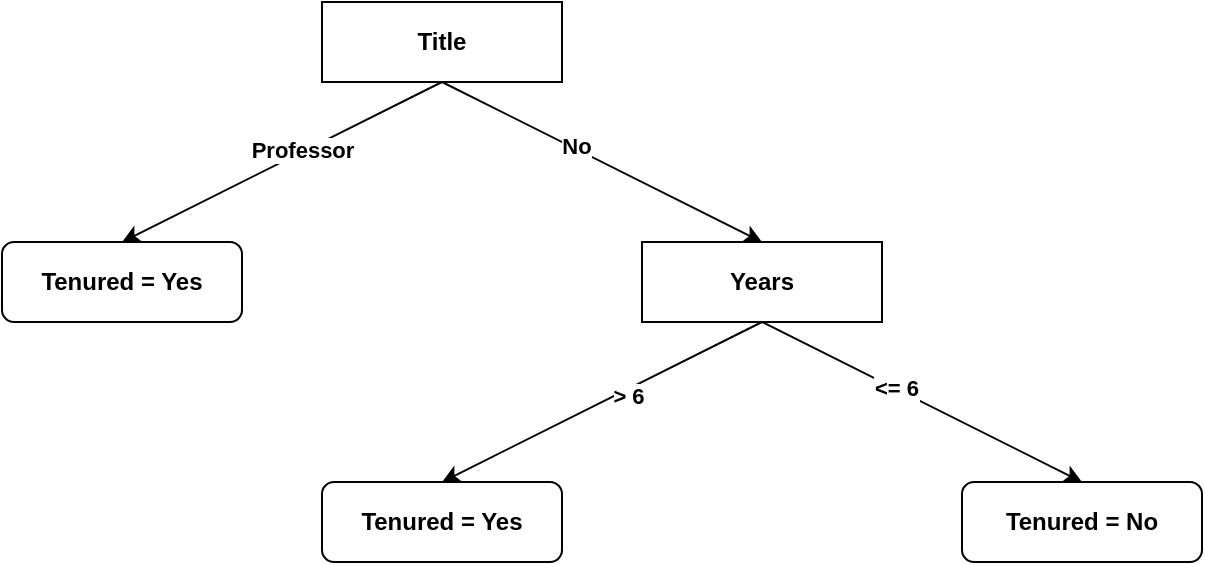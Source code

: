 <mxfile version="21.0.2" type="device"><diagram name="Page-1" id="dg8b2t1Tfan99lp6Kufi"><mxGraphModel dx="1050" dy="538" grid="1" gridSize="10" guides="1" tooltips="1" connect="1" arrows="1" fold="1" page="1" pageScale="1" pageWidth="827" pageHeight="1169" math="0" shadow="0"><root><mxCell id="0"/><mxCell id="1" parent="0"/><mxCell id="PzL8R5KFC-tXy314Vimr-1" value="&lt;b&gt;Title&lt;/b&gt;" style="rounded=0;whiteSpace=wrap;html=1;" vertex="1" parent="1"><mxGeometry x="280" y="40" width="120" height="40" as="geometry"/></mxCell><mxCell id="PzL8R5KFC-tXy314Vimr-2" value="&lt;b&gt;Years&lt;/b&gt;" style="rounded=0;whiteSpace=wrap;html=1;" vertex="1" parent="1"><mxGeometry x="440" y="160" width="120" height="40" as="geometry"/></mxCell><mxCell id="PzL8R5KFC-tXy314Vimr-3" value="&lt;b&gt;Tenured = No&lt;/b&gt;" style="rounded=1;whiteSpace=wrap;html=1;" vertex="1" parent="1"><mxGeometry x="600" y="280" width="120" height="40" as="geometry"/></mxCell><mxCell id="PzL8R5KFC-tXy314Vimr-4" value="&lt;b&gt;Tenured = Yes&lt;/b&gt;" style="rounded=1;whiteSpace=wrap;html=1;" vertex="1" parent="1"><mxGeometry x="280" y="280" width="120" height="40" as="geometry"/></mxCell><mxCell id="PzL8R5KFC-tXy314Vimr-5" value="&lt;b&gt;Tenured = Yes&lt;/b&gt;" style="rounded=1;whiteSpace=wrap;html=1;" vertex="1" parent="1"><mxGeometry x="120" y="160" width="120" height="40" as="geometry"/></mxCell><mxCell id="PzL8R5KFC-tXy314Vimr-6" value="" style="endArrow=classic;html=1;rounded=0;entryX=0.5;entryY=0;entryDx=0;entryDy=0;exitX=0.5;exitY=1;exitDx=0;exitDy=0;" edge="1" parent="1" source="PzL8R5KFC-tXy314Vimr-1" target="PzL8R5KFC-tXy314Vimr-5"><mxGeometry width="50" height="50" relative="1" as="geometry"><mxPoint x="390" y="300" as="sourcePoint"/><mxPoint x="440" y="250" as="targetPoint"/></mxGeometry></mxCell><mxCell id="PzL8R5KFC-tXy314Vimr-7" value="&lt;b&gt;Professor&lt;/b&gt;" style="edgeLabel;html=1;align=center;verticalAlign=middle;resizable=0;points=[];" vertex="1" connectable="0" parent="PzL8R5KFC-tXy314Vimr-6"><mxGeometry x="-0.12" y="-1" relative="1" as="geometry"><mxPoint as="offset"/></mxGeometry></mxCell><mxCell id="PzL8R5KFC-tXy314Vimr-8" value="" style="endArrow=classic;html=1;rounded=0;exitX=0.5;exitY=1;exitDx=0;exitDy=0;entryX=0.5;entryY=0;entryDx=0;entryDy=0;" edge="1" parent="1" source="PzL8R5KFC-tXy314Vimr-1" target="PzL8R5KFC-tXy314Vimr-2"><mxGeometry width="50" height="50" relative="1" as="geometry"><mxPoint x="390" y="300" as="sourcePoint"/><mxPoint x="440" y="250" as="targetPoint"/></mxGeometry></mxCell><mxCell id="PzL8R5KFC-tXy314Vimr-9" value="&lt;b&gt;No&lt;/b&gt;" style="edgeLabel;html=1;align=center;verticalAlign=middle;resizable=0;points=[];" vertex="1" connectable="0" parent="PzL8R5KFC-tXy314Vimr-8"><mxGeometry x="-0.17" y="1" relative="1" as="geometry"><mxPoint as="offset"/></mxGeometry></mxCell><mxCell id="PzL8R5KFC-tXy314Vimr-10" value="" style="endArrow=classic;html=1;rounded=0;exitX=0.5;exitY=1;exitDx=0;exitDy=0;entryX=0.5;entryY=0;entryDx=0;entryDy=0;" edge="1" parent="1" source="PzL8R5KFC-tXy314Vimr-2" target="PzL8R5KFC-tXy314Vimr-4"><mxGeometry width="50" height="50" relative="1" as="geometry"><mxPoint x="390" y="300" as="sourcePoint"/><mxPoint x="440" y="250" as="targetPoint"/></mxGeometry></mxCell><mxCell id="PzL8R5KFC-tXy314Vimr-13" value="&lt;b&gt;&amp;gt; 6&lt;/b&gt;" style="edgeLabel;html=1;align=center;verticalAlign=middle;resizable=0;points=[];" vertex="1" connectable="0" parent="PzL8R5KFC-tXy314Vimr-10"><mxGeometry x="-0.145" y="3" relative="1" as="geometry"><mxPoint as="offset"/></mxGeometry></mxCell><mxCell id="PzL8R5KFC-tXy314Vimr-14" value="" style="endArrow=classic;html=1;rounded=0;entryX=0.5;entryY=0;entryDx=0;entryDy=0;" edge="1" parent="1" target="PzL8R5KFC-tXy314Vimr-3"><mxGeometry width="50" height="50" relative="1" as="geometry"><mxPoint x="500" y="200" as="sourcePoint"/><mxPoint x="440" y="250" as="targetPoint"/></mxGeometry></mxCell><mxCell id="PzL8R5KFC-tXy314Vimr-15" value="&lt;b&gt;&amp;lt;= 6&lt;/b&gt;" style="edgeLabel;html=1;align=center;verticalAlign=middle;resizable=0;points=[];" vertex="1" connectable="0" parent="PzL8R5KFC-tXy314Vimr-14"><mxGeometry x="-0.165" relative="1" as="geometry"><mxPoint y="-1" as="offset"/></mxGeometry></mxCell></root></mxGraphModel></diagram></mxfile>